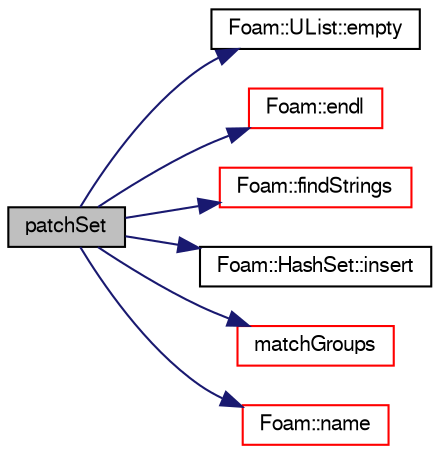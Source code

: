 digraph "patchSet"
{
  bgcolor="transparent";
  edge [fontname="FreeSans",fontsize="10",labelfontname="FreeSans",labelfontsize="10"];
  node [fontname="FreeSans",fontsize="10",shape=record];
  rankdir="LR";
  Node4384 [label="patchSet",height=0.2,width=0.4,color="black", fillcolor="grey75", style="filled", fontcolor="black"];
  Node4384 -> Node4385 [color="midnightblue",fontsize="10",style="solid",fontname="FreeSans"];
  Node4385 [label="Foam::UList::empty",height=0.2,width=0.4,color="black",URL="$a25698.html#a644718bb2fb240de962dc3c9a1fdf0dc",tooltip="Return true if the UList is empty (ie, size() is zero). "];
  Node4384 -> Node4386 [color="midnightblue",fontsize="10",style="solid",fontname="FreeSans"];
  Node4386 [label="Foam::endl",height=0.2,width=0.4,color="red",URL="$a21124.html#a2db8fe02a0d3909e9351bb4275b23ce4",tooltip="Add newline and flush stream. "];
  Node4384 -> Node4388 [color="midnightblue",fontsize="10",style="solid",fontname="FreeSans"];
  Node4388 [label="Foam::findStrings",height=0.2,width=0.4,color="red",URL="$a21124.html#a24d78dbd0055269ca2a05f27a1edebff",tooltip="Return true if string matches one of the regular expressions. "];
  Node4384 -> Node4435 [color="midnightblue",fontsize="10",style="solid",fontname="FreeSans"];
  Node4435 [label="Foam::HashSet::insert",height=0.2,width=0.4,color="black",URL="$a25690.html#a49f0753d9652681fc3a81f59951a0ad7",tooltip="Insert a new entry. "];
  Node4384 -> Node4436 [color="midnightblue",fontsize="10",style="solid",fontname="FreeSans"];
  Node4436 [label="matchGroups",height=0.2,width=0.4,color="red",URL="$a27402.html#aabd198b93730ce56969e96d23875ab87",tooltip="Match the patches to groups. Returns all the (fully matched) groups. "];
  Node4384 -> Node4451 [color="midnightblue",fontsize="10",style="solid",fontname="FreeSans"];
  Node4451 [label="Foam::name",height=0.2,width=0.4,color="red",URL="$a21124.html#adcb0df2bd4953cb6bb390272d8263c3a",tooltip="Return a string representation of a complex. "];
}

